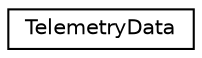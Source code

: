 digraph "Graphical Class Hierarchy"
{
 // INTERACTIVE_SVG=YES
  edge [fontname="Helvetica",fontsize="10",labelfontname="Helvetica",labelfontsize="10"];
  node [fontname="Helvetica",fontsize="10",shape=record];
  rankdir="LR";
  Node1 [label="TelemetryData",height=0.2,width=0.4,color="black", fillcolor="white", style="filled",URL="$structTelemetryData.html"];
}
